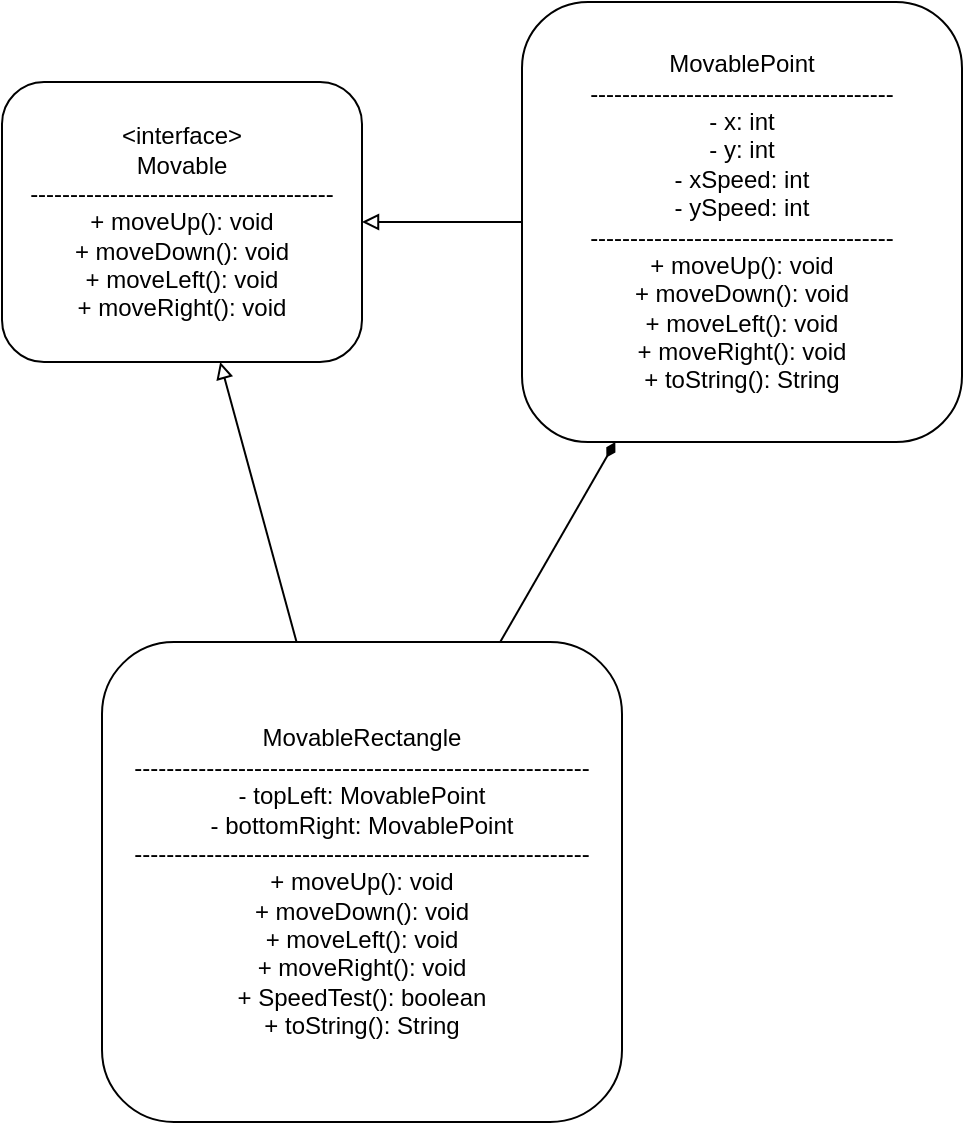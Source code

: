 <mxfile version="28.2.5">
  <diagram name="Movable UML" id="movable-uml">
    <mxGraphModel dx="1042" dy="644" grid="1" gridSize="10" guides="1" tooltips="1" connect="1" arrows="1" fold="1" page="1" pageScale="1" pageWidth="827" pageHeight="1169" math="0" shadow="0">
      <root>
        <mxCell id="0" />
        <mxCell id="1" parent="0" />
        <mxCell id="2" value="&amp;lt;interface&amp;gt;&lt;br&gt;Movable&lt;br&gt;--------------------------------------&lt;br&gt;+ moveUp(): void&lt;br&gt;+ moveDown(): void&lt;br&gt;+ moveLeft(): void&lt;br&gt;+ moveRight(): void" style="shape=rectangle;whiteSpace=wrap;html=1;rounded=1;" parent="1" vertex="1">
          <mxGeometry x="60" y="60" width="180" height="140" as="geometry" />
        </mxCell>
        <mxCell id="3" value="MovablePoint&lt;br&gt;--------------------------------------&lt;br&gt;- x: int&lt;br&gt;- y: int&lt;br&gt;- xSpeed: int&lt;br&gt;- ySpeed: int&lt;br&gt;--------------------------------------&lt;br&gt;+ moveUp(): void&lt;br&gt;+ moveDown(): void&lt;br&gt;+ moveLeft(): void&lt;br&gt;+ moveRight(): void&lt;br&gt;+ toString(): String" style="shape=rectangle;whiteSpace=wrap;html=1;rounded=1;" parent="1" vertex="1">
          <mxGeometry x="320" y="20" width="220" height="220" as="geometry" />
        </mxCell>
        <mxCell id="4" value="MovableRectangle&lt;br&gt;---------------------------------------------------------&lt;br&gt;- topLeft: MovablePoint&lt;br&gt;- bottomRight: MovablePoint&lt;br&gt;---------------------------------------------------------&lt;br&gt;+ moveUp(): void&lt;br&gt;+ moveDown(): void&lt;br&gt;+ moveLeft(): void&lt;br&gt;+ moveRight(): void&lt;br&gt;+ SpeedTest(): boolean&lt;br&gt;+ toString(): String" style="shape=rectangle;whiteSpace=wrap;html=1;rounded=1;" parent="1" vertex="1">
          <mxGeometry x="110" y="340" width="260" height="240" as="geometry" />
        </mxCell>
        <mxCell id="5" style="endArrow=block;endFill=0;" parent="1" source="3" target="2" edge="1">
          <mxGeometry relative="1" as="geometry" />
        </mxCell>
        <mxCell id="6" style="endArrow=block;endFill=0;" parent="1" source="4" target="2" edge="1">
          <mxGeometry relative="1" as="geometry" />
        </mxCell>
        <mxCell id="7" style="endArrow=diamondThin;endFill=1;" parent="1" source="4" target="3" edge="1">
          <mxGeometry relative="1" as="geometry" />
        </mxCell>
      </root>
    </mxGraphModel>
  </diagram>
</mxfile>
